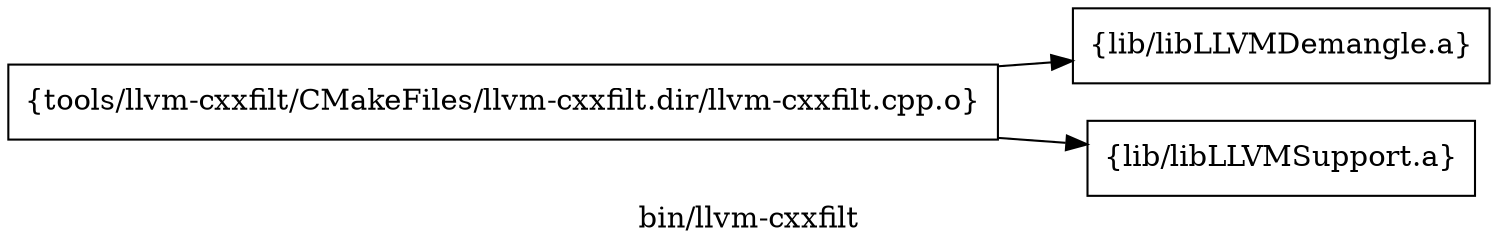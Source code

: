 digraph "bin/llvm-cxxfilt" {
	label="bin/llvm-cxxfilt";
	rankdir=LR;
	{ rank=same; Node0x56106e202aa8;  }

	Node0x56106e202aa8 [shape=record,shape=box,group=0,label="{tools/llvm-cxxfilt/CMakeFiles/llvm-cxxfilt.dir/llvm-cxxfilt.cpp.o}"];
	Node0x56106e202aa8 -> Node0x56106e202be8;
	Node0x56106e202aa8 -> Node0x56106e201c98;
	Node0x56106e202be8 [shape=record,shape=box,group=0,label="{lib/libLLVMDemangle.a}"];
	Node0x56106e201c98 [shape=record,shape=box,group=0,label="{lib/libLLVMSupport.a}"];
}
